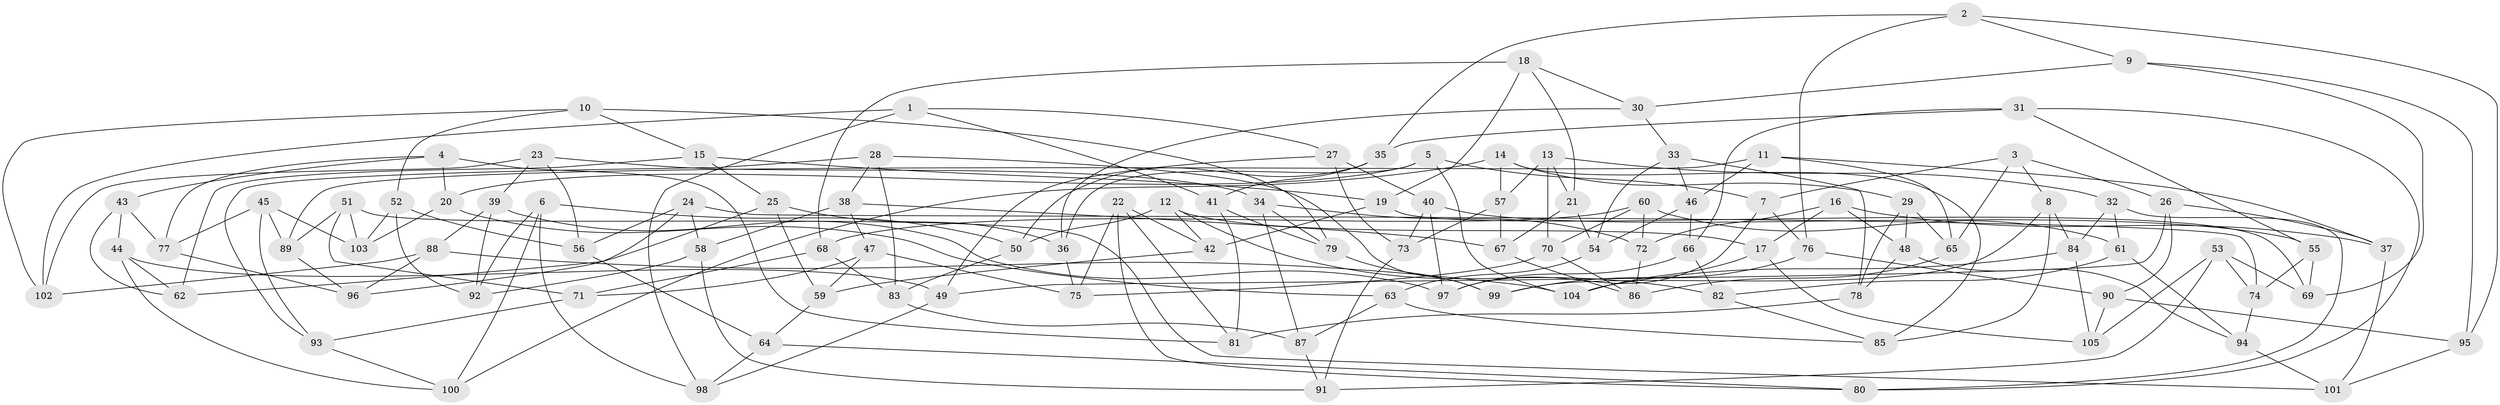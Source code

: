 // Generated by graph-tools (version 1.1) at 2025/59/03/09/25 04:59:34]
// undirected, 105 vertices, 210 edges
graph export_dot {
graph [start="1"]
  node [color=gray90,style=filled];
  1;
  2;
  3;
  4;
  5;
  6;
  7;
  8;
  9;
  10;
  11;
  12;
  13;
  14;
  15;
  16;
  17;
  18;
  19;
  20;
  21;
  22;
  23;
  24;
  25;
  26;
  27;
  28;
  29;
  30;
  31;
  32;
  33;
  34;
  35;
  36;
  37;
  38;
  39;
  40;
  41;
  42;
  43;
  44;
  45;
  46;
  47;
  48;
  49;
  50;
  51;
  52;
  53;
  54;
  55;
  56;
  57;
  58;
  59;
  60;
  61;
  62;
  63;
  64;
  65;
  66;
  67;
  68;
  69;
  70;
  71;
  72;
  73;
  74;
  75;
  76;
  77;
  78;
  79;
  80;
  81;
  82;
  83;
  84;
  85;
  86;
  87;
  88;
  89;
  90;
  91;
  92;
  93;
  94;
  95;
  96;
  97;
  98;
  99;
  100;
  101;
  102;
  103;
  104;
  105;
  1 -- 102;
  1 -- 41;
  1 -- 27;
  1 -- 98;
  2 -- 9;
  2 -- 95;
  2 -- 35;
  2 -- 76;
  3 -- 7;
  3 -- 8;
  3 -- 26;
  3 -- 65;
  4 -- 20;
  4 -- 43;
  4 -- 81;
  4 -- 77;
  5 -- 104;
  5 -- 20;
  5 -- 36;
  5 -- 7;
  6 -- 50;
  6 -- 92;
  6 -- 98;
  6 -- 100;
  7 -- 97;
  7 -- 76;
  8 -- 85;
  8 -- 84;
  8 -- 99;
  9 -- 69;
  9 -- 95;
  9 -- 30;
  10 -- 79;
  10 -- 52;
  10 -- 102;
  10 -- 15;
  11 -- 89;
  11 -- 37;
  11 -- 46;
  11 -- 65;
  12 -- 42;
  12 -- 17;
  12 -- 82;
  12 -- 50;
  13 -- 21;
  13 -- 57;
  13 -- 32;
  13 -- 70;
  14 -- 100;
  14 -- 57;
  14 -- 85;
  14 -- 29;
  15 -- 62;
  15 -- 25;
  15 -- 19;
  16 -- 72;
  16 -- 48;
  16 -- 17;
  16 -- 37;
  17 -- 104;
  17 -- 105;
  18 -- 30;
  18 -- 68;
  18 -- 21;
  18 -- 19;
  19 -- 42;
  19 -- 69;
  20 -- 63;
  20 -- 103;
  21 -- 54;
  21 -- 67;
  22 -- 42;
  22 -- 80;
  22 -- 75;
  22 -- 81;
  23 -- 102;
  23 -- 39;
  23 -- 34;
  23 -- 56;
  24 -- 74;
  24 -- 56;
  24 -- 96;
  24 -- 58;
  25 -- 36;
  25 -- 59;
  25 -- 62;
  26 -- 90;
  26 -- 37;
  26 -- 49;
  27 -- 49;
  27 -- 40;
  27 -- 73;
  28 -- 38;
  28 -- 93;
  28 -- 83;
  28 -- 99;
  29 -- 48;
  29 -- 78;
  29 -- 65;
  30 -- 33;
  30 -- 36;
  31 -- 66;
  31 -- 55;
  31 -- 35;
  31 -- 80;
  32 -- 61;
  32 -- 80;
  32 -- 84;
  33 -- 54;
  33 -- 46;
  33 -- 78;
  34 -- 79;
  34 -- 87;
  34 -- 72;
  35 -- 41;
  35 -- 50;
  36 -- 75;
  37 -- 101;
  38 -- 58;
  38 -- 47;
  38 -- 67;
  39 -- 97;
  39 -- 88;
  39 -- 92;
  40 -- 55;
  40 -- 73;
  40 -- 97;
  41 -- 79;
  41 -- 81;
  42 -- 59;
  43 -- 62;
  43 -- 77;
  43 -- 44;
  44 -- 62;
  44 -- 49;
  44 -- 100;
  45 -- 89;
  45 -- 77;
  45 -- 103;
  45 -- 93;
  46 -- 54;
  46 -- 66;
  47 -- 71;
  47 -- 75;
  47 -- 59;
  48 -- 78;
  48 -- 94;
  49 -- 98;
  50 -- 83;
  51 -- 103;
  51 -- 89;
  51 -- 71;
  51 -- 101;
  52 -- 103;
  52 -- 56;
  52 -- 92;
  53 -- 69;
  53 -- 105;
  53 -- 74;
  53 -- 91;
  54 -- 63;
  55 -- 69;
  55 -- 74;
  56 -- 64;
  57 -- 67;
  57 -- 73;
  58 -- 91;
  58 -- 92;
  59 -- 64;
  60 -- 68;
  60 -- 70;
  60 -- 72;
  60 -- 61;
  61 -- 94;
  61 -- 82;
  63 -- 87;
  63 -- 85;
  64 -- 98;
  64 -- 80;
  65 -- 86;
  66 -- 82;
  66 -- 97;
  67 -- 86;
  68 -- 71;
  68 -- 83;
  70 -- 75;
  70 -- 86;
  71 -- 93;
  72 -- 86;
  73 -- 91;
  74 -- 94;
  76 -- 90;
  76 -- 99;
  77 -- 96;
  78 -- 81;
  79 -- 99;
  82 -- 85;
  83 -- 87;
  84 -- 105;
  84 -- 104;
  87 -- 91;
  88 -- 104;
  88 -- 96;
  88 -- 102;
  89 -- 96;
  90 -- 105;
  90 -- 95;
  93 -- 100;
  94 -- 101;
  95 -- 101;
}
